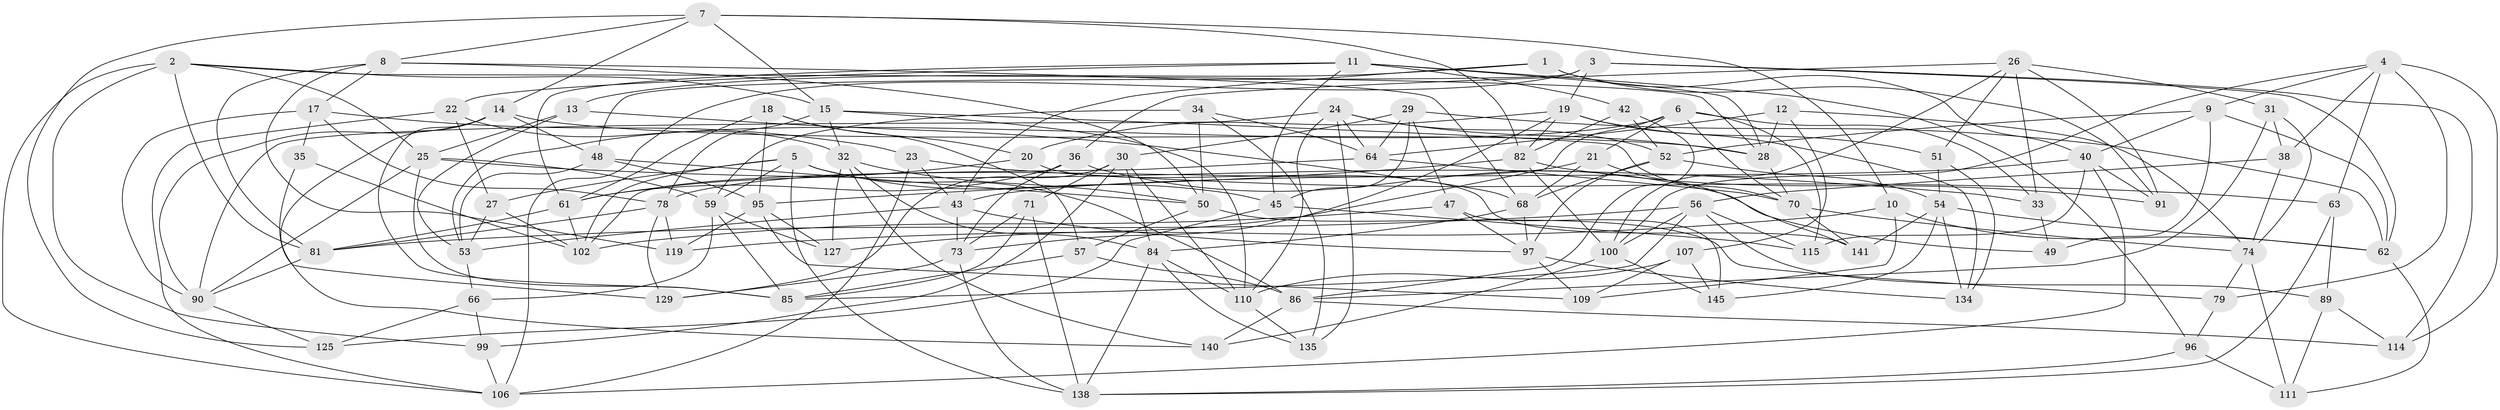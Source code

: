 // Generated by graph-tools (version 1.1) at 2025/52/02/27/25 19:52:34]
// undirected, 94 vertices, 235 edges
graph export_dot {
graph [start="1"]
  node [color=gray90,style=filled];
  1;
  2 [super="+98"];
  3 [super="+124"];
  4 [super="+41"];
  5 [super="+46"];
  6 [super="+93"];
  7 [super="+83"];
  8 [super="+39"];
  9 [super="+16"];
  10;
  11 [super="+104"];
  12;
  13;
  14 [super="+37"];
  15 [super="+76"];
  17 [super="+65"];
  18;
  19 [super="+44"];
  20;
  21;
  22;
  23;
  24 [super="+60"];
  25 [super="+88"];
  26 [super="+118"];
  27;
  28 [super="+132"];
  29 [super="+143"];
  30 [super="+130"];
  31;
  32 [super="+116"];
  33;
  34;
  35;
  36;
  38;
  40 [super="+117"];
  42;
  43 [super="+80"];
  45 [super="+136"];
  47;
  48 [super="+55"];
  49;
  50 [super="+72"];
  51;
  52 [super="+69"];
  53 [super="+142"];
  54 [super="+58"];
  56 [super="+77"];
  57;
  59 [super="+67"];
  61 [super="+101"];
  62 [super="+87"];
  63;
  64 [super="+105"];
  66;
  68 [super="+103"];
  70 [super="+92"];
  71;
  73 [super="+75"];
  74 [super="+144"];
  78 [super="+120"];
  79;
  81 [super="+94"];
  82 [super="+131"];
  84 [super="+122"];
  85 [super="+126"];
  86 [super="+108"];
  89;
  90 [super="+137"];
  91;
  95 [super="+113"];
  96;
  97 [super="+128"];
  99;
  100 [super="+123"];
  102 [super="+112"];
  106 [super="+121"];
  107;
  109;
  110 [super="+133"];
  111;
  114;
  115;
  119;
  125;
  127;
  129;
  134;
  135;
  138 [super="+139"];
  140;
  141;
  145;
  1 -- 13;
  1 -- 40;
  1 -- 91;
  1 -- 43;
  2 -- 99;
  2 -- 25;
  2 -- 28;
  2 -- 15;
  2 -- 106;
  2 -- 81;
  3 -- 114;
  3 -- 48 [weight=2];
  3 -- 62;
  3 -- 19;
  3 -- 106;
  4 -- 79;
  4 -- 9;
  4 -- 100;
  4 -- 114;
  4 -- 38;
  4 -- 63;
  5 -- 138;
  5 -- 59;
  5 -- 27;
  5 -- 102;
  5 -- 45;
  5 -- 86;
  6 -- 33;
  6 -- 21;
  6 -- 127;
  6 -- 70;
  6 -- 115;
  6 -- 53;
  7 -- 125;
  7 -- 10;
  7 -- 15;
  7 -- 82;
  7 -- 14;
  7 -- 8;
  8 -- 119;
  8 -- 50;
  8 -- 17;
  8 -- 81;
  8 -- 68;
  9 -- 49 [weight=2];
  9 -- 62;
  9 -- 40;
  9 -- 52;
  10 -- 119;
  10 -- 109;
  10 -- 62;
  11 -- 61;
  11 -- 96;
  11 -- 42;
  11 -- 45;
  11 -- 22;
  11 -- 28;
  12 -- 28;
  12 -- 107;
  12 -- 74;
  12 -- 64;
  13 -- 53;
  13 -- 68;
  13 -- 25;
  14 -- 140;
  14 -- 48;
  14 -- 85;
  14 -- 90;
  14 -- 28;
  15 -- 78;
  15 -- 32;
  15 -- 110;
  15 -- 70;
  17 -- 78;
  17 -- 35 [weight=2];
  17 -- 23;
  17 -- 90;
  18 -- 57;
  18 -- 20;
  18 -- 61;
  18 -- 95;
  19 -- 73;
  19 -- 134;
  19 -- 82;
  19 -- 51;
  19 -- 20;
  20 -- 141;
  20 -- 61;
  21 -- 68;
  21 -- 141;
  21 -- 78;
  22 -- 27;
  22 -- 32;
  22 -- 106;
  23 -- 43;
  23 -- 106;
  23 -- 63;
  24 -- 52;
  24 -- 90;
  24 -- 28;
  24 -- 135;
  24 -- 64;
  24 -- 110;
  25 -- 90;
  25 -- 59;
  25 -- 33;
  25 -- 85;
  26 -- 36;
  26 -- 91;
  26 -- 100;
  26 -- 33;
  26 -- 51;
  26 -- 31;
  27 -- 53;
  27 -- 102;
  28 -- 70;
  29 -- 47;
  29 -- 64;
  29 -- 30;
  29 -- 45 [weight=2];
  29 -- 62;
  30 -- 110;
  30 -- 71;
  30 -- 129;
  30 -- 99;
  30 -- 84;
  31 -- 38;
  31 -- 86;
  31 -- 74;
  32 -- 140;
  32 -- 50;
  32 -- 84;
  32 -- 127;
  33 -- 49;
  34 -- 135;
  34 -- 59;
  34 -- 50;
  34 -- 64;
  35 -- 129;
  35 -- 102;
  36 -- 49;
  36 -- 61;
  36 -- 73;
  38 -- 74;
  38 -- 56;
  40 -- 91;
  40 -- 115;
  40 -- 43;
  40 -- 106;
  42 -- 82;
  42 -- 86;
  42 -- 52;
  43 -- 97;
  43 -- 53;
  43 -- 73;
  45 -- 125;
  45 -- 115;
  47 -- 102;
  47 -- 145;
  47 -- 97;
  48 -- 95;
  48 -- 50;
  48 -- 53;
  50 -- 79;
  50 -- 57;
  51 -- 54;
  51 -- 134;
  52 -- 54;
  52 -- 97;
  52 -- 68;
  53 -- 66;
  54 -- 145;
  54 -- 141;
  54 -- 134;
  54 -- 62;
  56 -- 115;
  56 -- 89;
  56 -- 100;
  56 -- 85;
  56 -- 81;
  57 -- 86;
  57 -- 85;
  59 -- 127;
  59 -- 66;
  59 -- 85;
  61 -- 81;
  61 -- 102;
  62 -- 111;
  63 -- 89;
  63 -- 138;
  64 -- 102;
  64 -- 70;
  66 -- 99;
  66 -- 125;
  68 -- 84;
  68 -- 97;
  70 -- 141;
  70 -- 74;
  71 -- 73;
  71 -- 138;
  71 -- 85;
  73 -- 129;
  73 -- 138;
  74 -- 79;
  74 -- 111;
  78 -- 129;
  78 -- 119;
  78 -- 81;
  79 -- 96;
  81 -- 90;
  82 -- 91;
  82 -- 100;
  82 -- 95;
  84 -- 110;
  84 -- 138;
  84 -- 135;
  86 -- 114;
  86 -- 140;
  89 -- 111;
  89 -- 114;
  90 -- 125;
  95 -- 127;
  95 -- 109;
  95 -- 119;
  96 -- 111;
  96 -- 138;
  97 -- 134;
  97 -- 109;
  99 -- 106;
  100 -- 140;
  100 -- 145;
  107 -- 109;
  107 -- 145;
  107 -- 110;
  110 -- 135;
}
